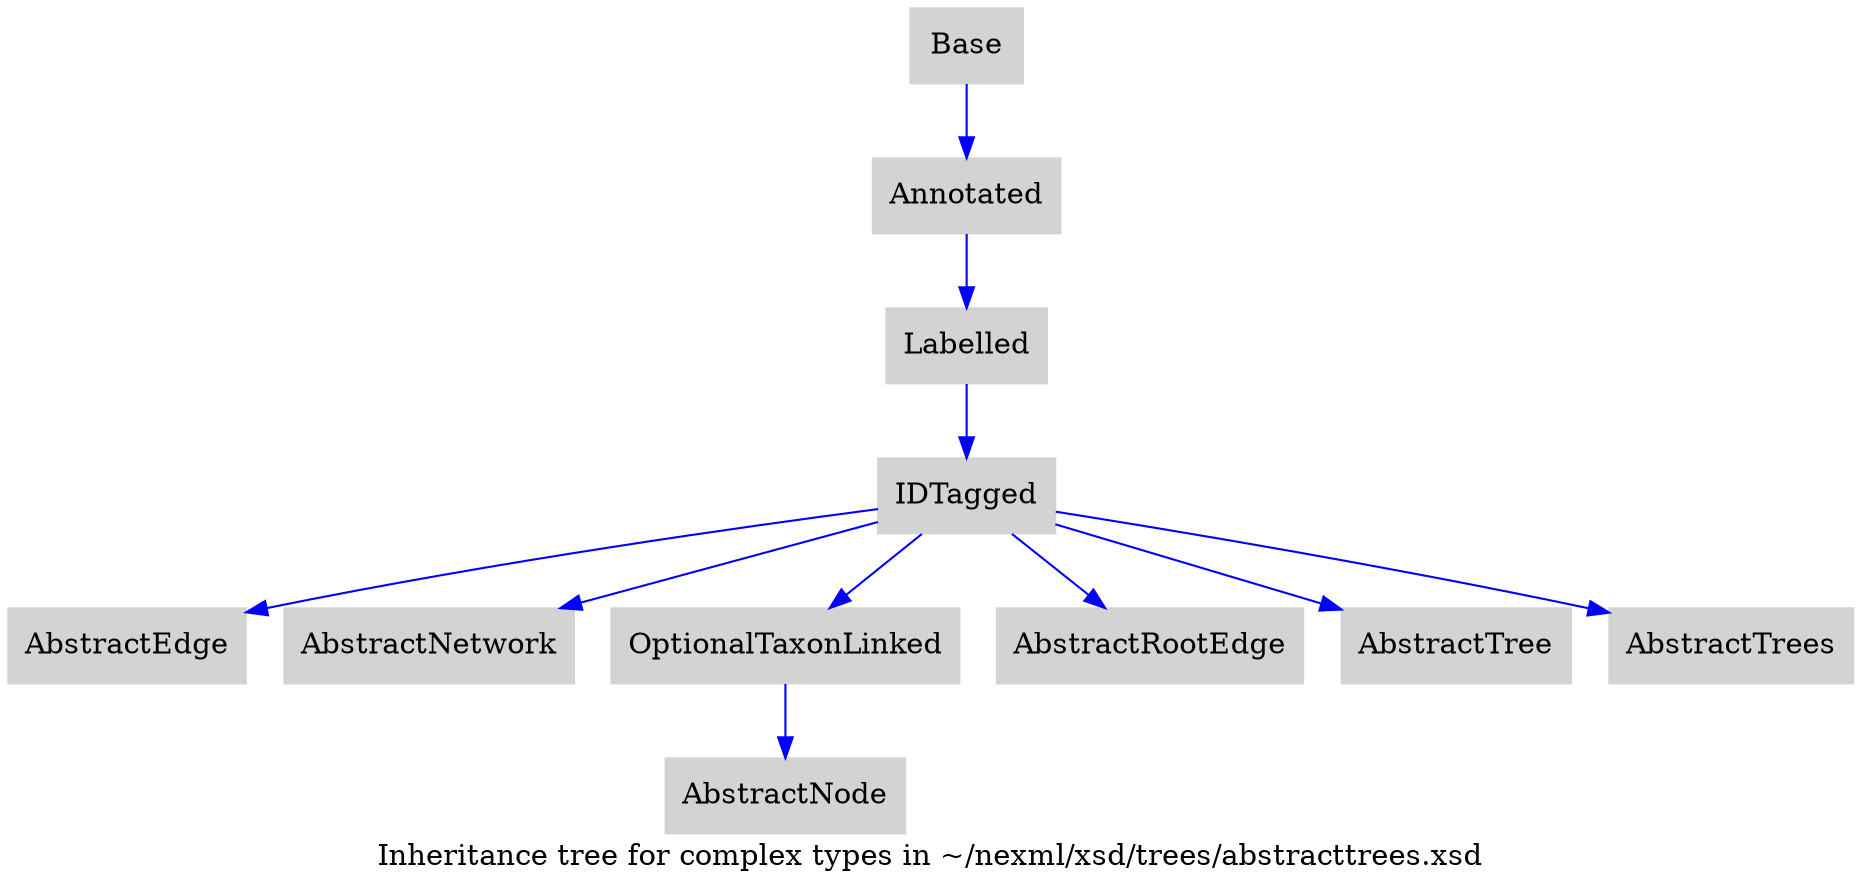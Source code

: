 /*
    this graphviz graph documents the nexml inheritance tree
    from /Users/priyam/nexml/nexml.github.io/nexml/xsd/trees/abstracttrees.xsd upwards. Graph generated on Tue Sep 23 12:49:36 2014    from template: $Id$    
*/
digraph inheritance {
    label="Inheritance tree for complex types in ~/nexml/xsd/trees/abstracttrees.xsd";
                                                                AbstractEdge [URL="/doc/schema-1/trees/abstracttrees/#AbstractEdge",shape=box,color=lightgrey,style=filled];
                                                                        IDTagged -> AbstractEdge [color=blue];
                                                                                IDTagged [URL="/doc/schema-1/abstract/#IDTagged",shape=box,color=lightgrey,style=filled];
                                                                                Labelled -> IDTagged [color=blue];
                                                                                Labelled [URL="/doc/schema-1/abstract/#Labelled",shape=box,color=lightgrey,style=filled];
                                                                                Annotated -> Labelled [color=blue];
                                                                                Annotated [URL="/doc/schema-1/abstract/#Annotated",shape=box,color=lightgrey,style=filled];
                                                                                Base -> Annotated [color=blue];
                                                                                Base [URL="/doc/schema-1/meta/annotations/#Base",shape=box,color=lightgrey,style=filled];
                                                                                                                AbstractNetwork [URL="/doc/schema-1/trees/abstracttrees/#AbstractNetwork",shape=box,color=lightgrey,style=filled];
                                                                        IDTagged -> AbstractNetwork [color=blue];
                                                                                                                                                                                                                                                                                                                                                                                                                                    AbstractNode [URL="/doc/schema-1/trees/abstracttrees/#AbstractNode",shape=box,color=lightgrey,style=filled];
                                                                        OptionalTaxonLinked -> AbstractNode [color=blue];
                                                                                OptionalTaxonLinked [URL="/doc/schema-1/abstract/#OptionalTaxonLinked",shape=box,color=lightgrey,style=filled];
                                                                                IDTagged -> OptionalTaxonLinked [color=blue];
                                                                                                                                                                                                                                                                                                                                                                                                                                    AbstractRootEdge [URL="/doc/schema-1/trees/abstracttrees/#AbstractRootEdge",shape=box,color=lightgrey,style=filled];
                                                                        IDTagged -> AbstractRootEdge [color=blue];
                                                                                                                                                                                                                                                                                                                                                                                                                                    AbstractTree [URL="/doc/schema-1/trees/abstracttrees/#AbstractTree",shape=box,color=lightgrey,style=filled];
                                                                        IDTagged -> AbstractTree [color=blue];
                                                                                                                                                                                                                                                                                                                                                                                                                                    AbstractTrees [URL="/doc/schema-1/trees/abstracttrees/#AbstractTrees",shape=box,color=lightgrey,style=filled];
                                                                        IDTagged -> AbstractTrees [color=blue];
                                                                                                                                                                                                                                                                                                                                                                                }


